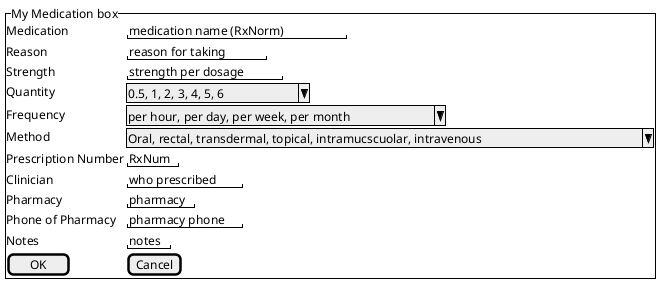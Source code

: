 @startsalt
{^"My Medication box"
  Medication| "medication name (RxNorm)   "
  Reason| "reason for taking"
  Strength| "strength per dosage"
  Quantity| ^0.5, 1, 2, 3, 4, 5, 6^
  Frequency| ^per hour, per day, per week, per month^
  Method| ^Oral, rectal, transdermal, topical, intramucscuolar, intravenous^
  Prescription Number| "RxNum "
  Clinician| "who prescribed"
  Pharmacy| "pharmacy"
  Phone of Pharmacy| "pharmacy phone"
  Notes| "notes"

  [  OK   ] | [Cancel]  
}
@endsalt
